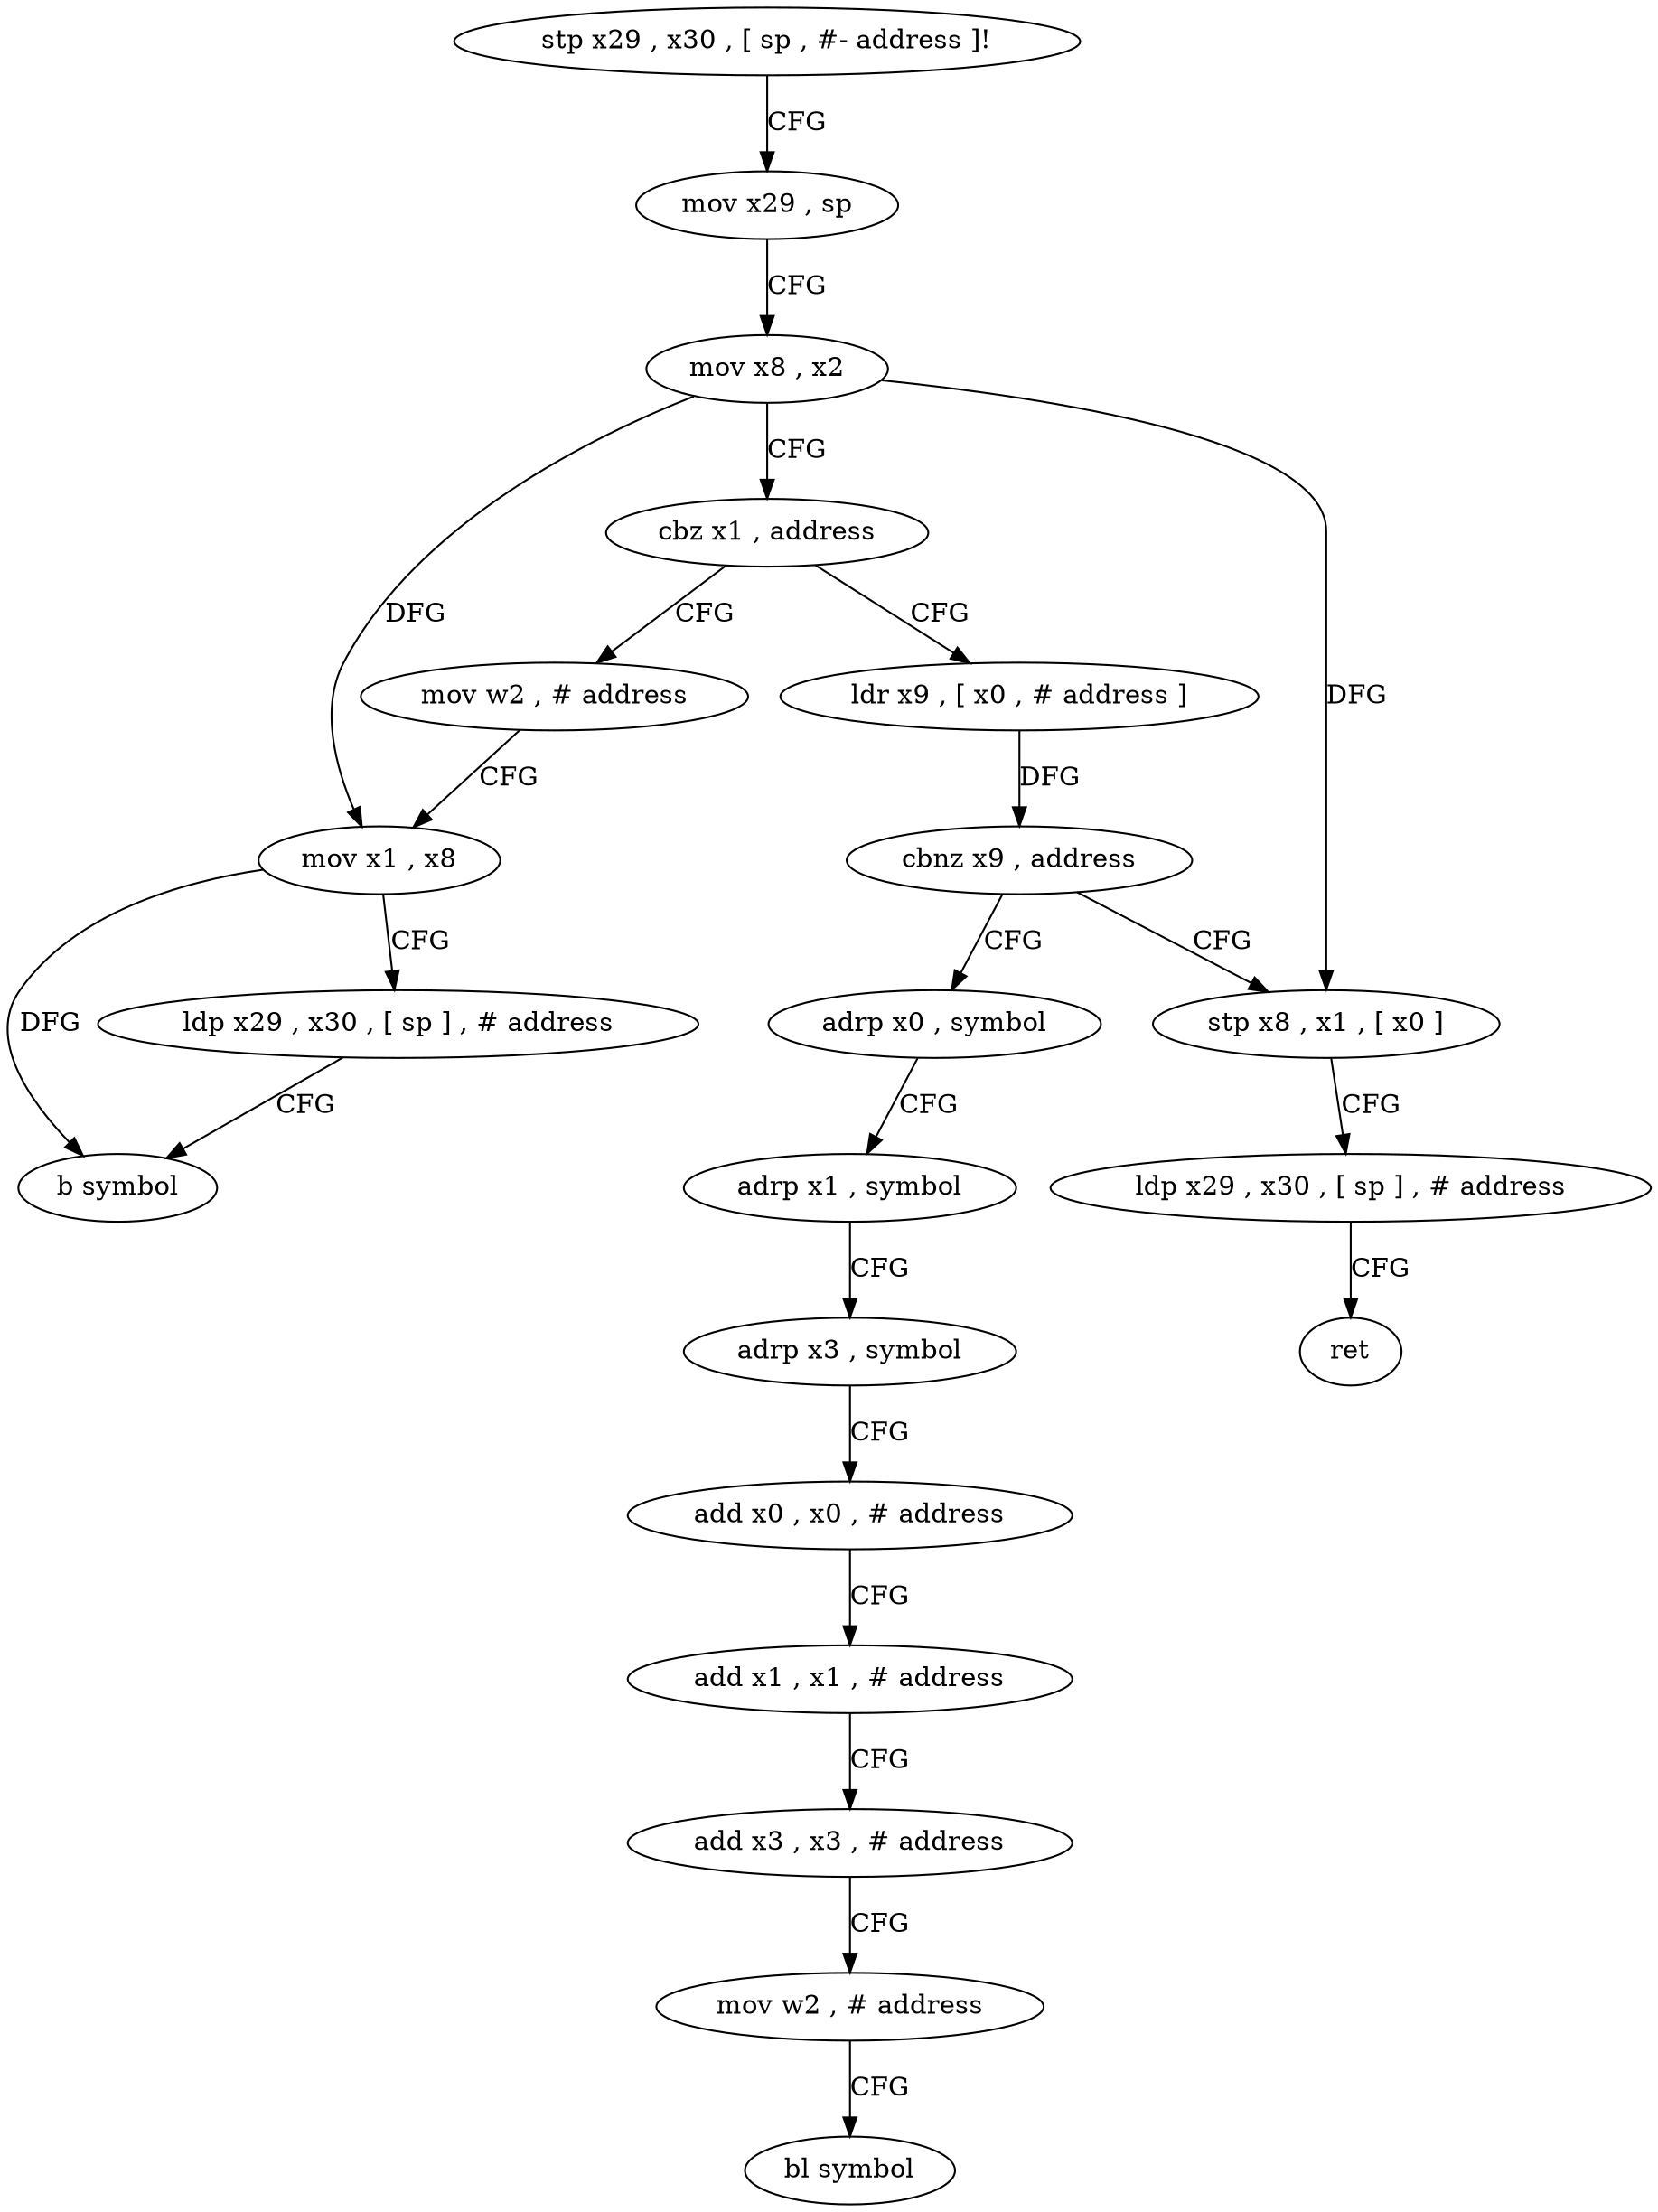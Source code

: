 digraph "func" {
"4205836" [label = "stp x29 , x30 , [ sp , #- address ]!" ]
"4205840" [label = "mov x29 , sp" ]
"4205844" [label = "mov x8 , x2" ]
"4205848" [label = "cbz x1 , address" ]
"4205872" [label = "mov w2 , # address" ]
"4205852" [label = "ldr x9 , [ x0 , # address ]" ]
"4205876" [label = "mov x1 , x8" ]
"4205880" [label = "ldp x29 , x30 , [ sp ] , # address" ]
"4205884" [label = "b symbol" ]
"4205856" [label = "cbnz x9 , address" ]
"4205888" [label = "adrp x0 , symbol" ]
"4205860" [label = "stp x8 , x1 , [ x0 ]" ]
"4205892" [label = "adrp x1 , symbol" ]
"4205896" [label = "adrp x3 , symbol" ]
"4205900" [label = "add x0 , x0 , # address" ]
"4205904" [label = "add x1 , x1 , # address" ]
"4205908" [label = "add x3 , x3 , # address" ]
"4205912" [label = "mov w2 , # address" ]
"4205916" [label = "bl symbol" ]
"4205864" [label = "ldp x29 , x30 , [ sp ] , # address" ]
"4205868" [label = "ret" ]
"4205836" -> "4205840" [ label = "CFG" ]
"4205840" -> "4205844" [ label = "CFG" ]
"4205844" -> "4205848" [ label = "CFG" ]
"4205844" -> "4205876" [ label = "DFG" ]
"4205844" -> "4205860" [ label = "DFG" ]
"4205848" -> "4205872" [ label = "CFG" ]
"4205848" -> "4205852" [ label = "CFG" ]
"4205872" -> "4205876" [ label = "CFG" ]
"4205852" -> "4205856" [ label = "DFG" ]
"4205876" -> "4205880" [ label = "CFG" ]
"4205876" -> "4205884" [ label = "DFG" ]
"4205880" -> "4205884" [ label = "CFG" ]
"4205856" -> "4205888" [ label = "CFG" ]
"4205856" -> "4205860" [ label = "CFG" ]
"4205888" -> "4205892" [ label = "CFG" ]
"4205860" -> "4205864" [ label = "CFG" ]
"4205892" -> "4205896" [ label = "CFG" ]
"4205896" -> "4205900" [ label = "CFG" ]
"4205900" -> "4205904" [ label = "CFG" ]
"4205904" -> "4205908" [ label = "CFG" ]
"4205908" -> "4205912" [ label = "CFG" ]
"4205912" -> "4205916" [ label = "CFG" ]
"4205864" -> "4205868" [ label = "CFG" ]
}
